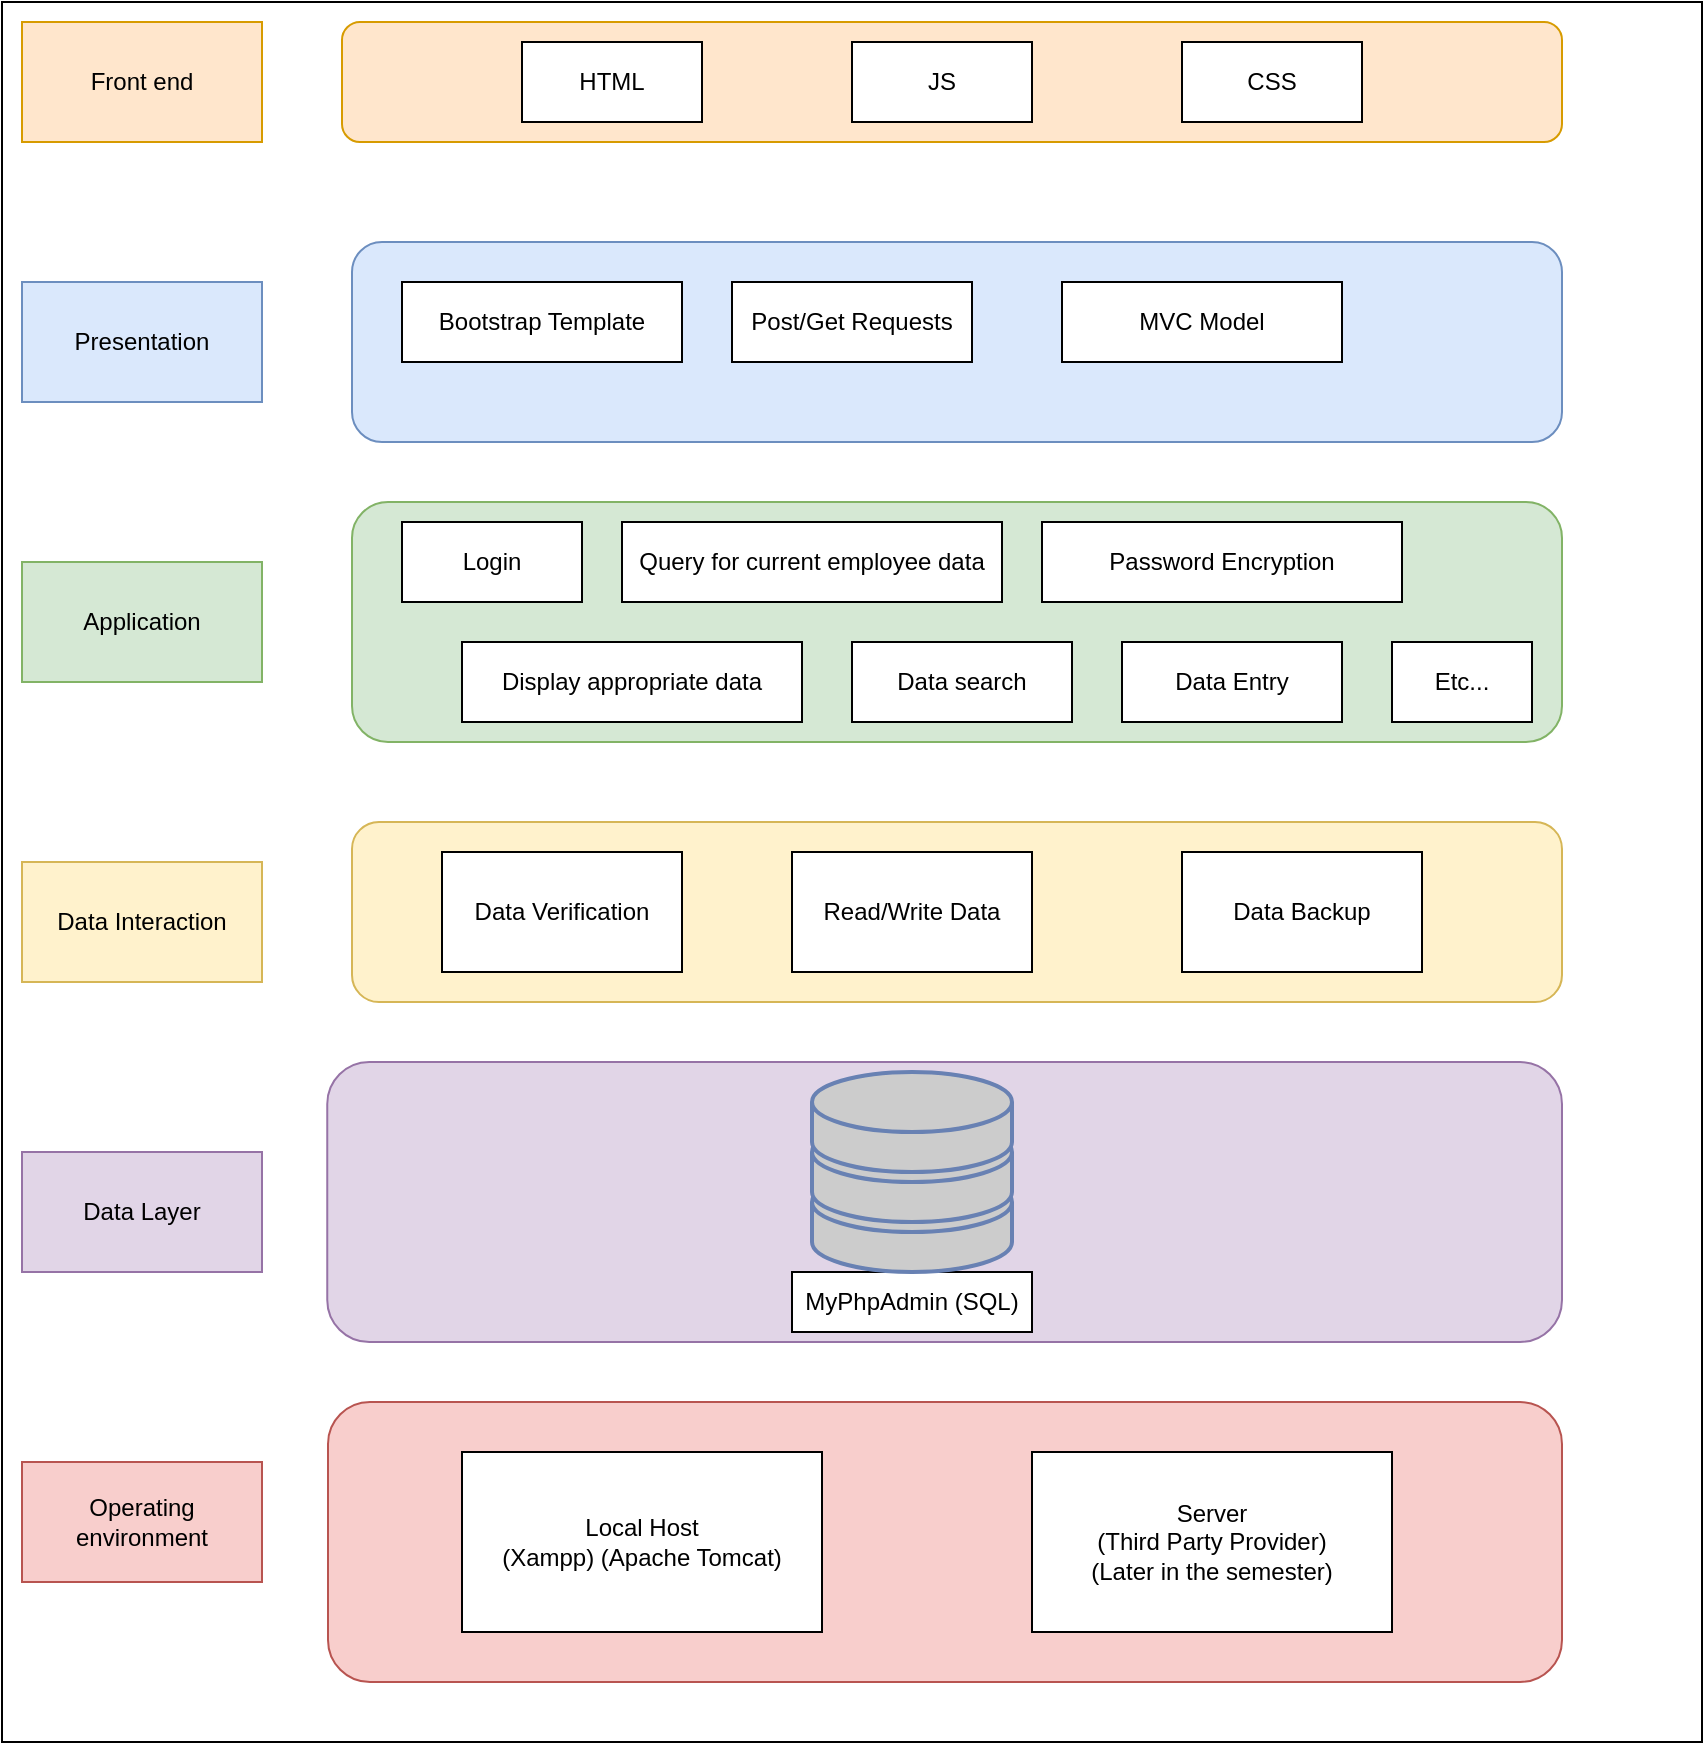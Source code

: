 <mxfile version="16.5.3" type="device"><diagram id="9m2MGdP4MX1buLjW8rne" name="Page-1"><mxGraphModel dx="1222" dy="1032" grid="1" gridSize="10" guides="1" tooltips="1" connect="1" arrows="1" fold="1" page="1" pageScale="1" pageWidth="850" pageHeight="1100" background="#FFFFFF" math="0" shadow="0"><root><mxCell id="0"/><mxCell id="1" parent="0"/><mxCell id="vXelR7xefRbhfBB64e-x-1" value="" style="rounded=0;whiteSpace=wrap;html=1;" vertex="1" parent="1"><mxGeometry width="850" height="870" as="geometry"/></mxCell><mxCell id="vXelR7xefRbhfBB64e-x-2" value="Front end" style="rounded=0;whiteSpace=wrap;html=1;fillColor=#ffe6cc;strokeColor=#d79b00;" vertex="1" parent="1"><mxGeometry x="10" y="10" width="120" height="60" as="geometry"/></mxCell><mxCell id="vXelR7xefRbhfBB64e-x-3" value="" style="rounded=1;whiteSpace=wrap;html=1;fillColor=#ffe6cc;strokeColor=#d79b00;" vertex="1" parent="1"><mxGeometry x="170" y="10" width="610" height="60" as="geometry"/></mxCell><mxCell id="vXelR7xefRbhfBB64e-x-4" value="HTML" style="rounded=0;whiteSpace=wrap;html=1;" vertex="1" parent="1"><mxGeometry x="260" y="20" width="90" height="40" as="geometry"/></mxCell><mxCell id="vXelR7xefRbhfBB64e-x-5" value="JS" style="rounded=0;whiteSpace=wrap;html=1;" vertex="1" parent="1"><mxGeometry x="425" y="20" width="90" height="40" as="geometry"/></mxCell><mxCell id="vXelR7xefRbhfBB64e-x-6" value="CSS" style="rounded=0;whiteSpace=wrap;html=1;" vertex="1" parent="1"><mxGeometry x="590" y="20" width="90" height="40" as="geometry"/></mxCell><mxCell id="vXelR7xefRbhfBB64e-x-7" value="Presentation" style="rounded=0;whiteSpace=wrap;html=1;fillColor=#dae8fc;strokeColor=#6c8ebf;" vertex="1" parent="1"><mxGeometry x="10" y="140" width="120" height="60" as="geometry"/></mxCell><mxCell id="vXelR7xefRbhfBB64e-x-8" value="" style="rounded=1;whiteSpace=wrap;html=1;fillColor=#dae8fc;strokeColor=#6c8ebf;" vertex="1" parent="1"><mxGeometry x="175" y="120" width="605" height="100" as="geometry"/></mxCell><mxCell id="vXelR7xefRbhfBB64e-x-9" value="MVC Model" style="rounded=0;whiteSpace=wrap;html=1;" vertex="1" parent="1"><mxGeometry x="530" y="140" width="140" height="40" as="geometry"/></mxCell><mxCell id="vXelR7xefRbhfBB64e-x-10" value="Application" style="rounded=0;whiteSpace=wrap;html=1;fillColor=#d5e8d4;strokeColor=#82b366;" vertex="1" parent="1"><mxGeometry x="10" y="280" width="120" height="60" as="geometry"/></mxCell><mxCell id="vXelR7xefRbhfBB64e-x-11" value="" style="rounded=1;whiteSpace=wrap;html=1;fillColor=#d5e8d4;strokeColor=#82b366;" vertex="1" parent="1"><mxGeometry x="175" y="250" width="605" height="120" as="geometry"/></mxCell><mxCell id="vXelR7xefRbhfBB64e-x-12" value="Login" style="rounded=0;whiteSpace=wrap;html=1;" vertex="1" parent="1"><mxGeometry x="200" y="260" width="90" height="40" as="geometry"/></mxCell><mxCell id="vXelR7xefRbhfBB64e-x-13" value="Query for current employee data" style="rounded=0;whiteSpace=wrap;html=1;" vertex="1" parent="1"><mxGeometry x="310" y="260" width="190" height="40" as="geometry"/></mxCell><mxCell id="vXelR7xefRbhfBB64e-x-14" value="Data Interaction" style="rounded=0;whiteSpace=wrap;html=1;fillColor=#fff2cc;strokeColor=#d6b656;" vertex="1" parent="1"><mxGeometry x="10" y="430" width="120" height="60" as="geometry"/></mxCell><mxCell id="vXelR7xefRbhfBB64e-x-15" value="" style="rounded=1;whiteSpace=wrap;html=1;fillColor=#fff2cc;strokeColor=#d6b656;" vertex="1" parent="1"><mxGeometry x="175" y="410" width="605" height="90" as="geometry"/></mxCell><mxCell id="vXelR7xefRbhfBB64e-x-16" value="Data Layer" style="rounded=0;whiteSpace=wrap;html=1;fillColor=#e1d5e7;strokeColor=#9673a6;" vertex="1" parent="1"><mxGeometry x="10" y="575" width="120" height="60" as="geometry"/></mxCell><mxCell id="vXelR7xefRbhfBB64e-x-17" value="" style="rounded=1;whiteSpace=wrap;html=1;fillColor=#e1d5e7;strokeColor=#9673a6;" vertex="1" parent="1"><mxGeometry x="162.63" y="530" width="617.37" height="140" as="geometry"/></mxCell><mxCell id="vXelR7xefRbhfBB64e-x-18" value="MyPhpAdmin (SQL)" style="rounded=0;whiteSpace=wrap;html=1;" vertex="1" parent="1"><mxGeometry x="395" y="635" width="120" height="30" as="geometry"/></mxCell><mxCell id="vXelR7xefRbhfBB64e-x-19" value="" style="fontColor=#0066CC;verticalAlign=top;verticalLabelPosition=bottom;labelPosition=center;align=center;html=1;outlineConnect=0;fillColor=#CCCCCC;strokeColor=#6881B3;gradientColor=none;gradientDirection=north;strokeWidth=2;shape=mxgraph.networks.storage;" vertex="1" parent="1"><mxGeometry x="405" y="535" width="100" height="100" as="geometry"/></mxCell><mxCell id="vXelR7xefRbhfBB64e-x-20" value="Read/Write Data" style="rounded=0;whiteSpace=wrap;html=1;" vertex="1" parent="1"><mxGeometry x="395" y="425" width="120" height="60" as="geometry"/></mxCell><mxCell id="vXelR7xefRbhfBB64e-x-21" value="Password Encryption" style="rounded=0;whiteSpace=wrap;html=1;" vertex="1" parent="1"><mxGeometry x="520" y="260" width="180" height="40" as="geometry"/></mxCell><mxCell id="vXelR7xefRbhfBB64e-x-22" value="Operating environment" style="rounded=0;whiteSpace=wrap;html=1;fillColor=#f8cecc;strokeColor=#b85450;" vertex="1" parent="1"><mxGeometry x="10" y="730" width="120" height="60" as="geometry"/></mxCell><mxCell id="vXelR7xefRbhfBB64e-x-23" value="" style="rounded=1;whiteSpace=wrap;html=1;fillColor=#f8cecc;strokeColor=#b85450;" vertex="1" parent="1"><mxGeometry x="163" y="700" width="617" height="140" as="geometry"/></mxCell><mxCell id="vXelR7xefRbhfBB64e-x-24" value="Local Host&lt;br&gt;(Xampp) (Apache Tomcat)" style="rounded=0;whiteSpace=wrap;html=1;" vertex="1" parent="1"><mxGeometry x="230" y="725" width="180" height="90" as="geometry"/></mxCell><mxCell id="vXelR7xefRbhfBB64e-x-25" value="Server&lt;br&gt;(Third Party Provider)&lt;br&gt;(Later in the semester)" style="rounded=0;whiteSpace=wrap;html=1;" vertex="1" parent="1"><mxGeometry x="515" y="725" width="180" height="90" as="geometry"/></mxCell><mxCell id="vXelR7xefRbhfBB64e-x-26" value="Data Verification" style="rounded=0;whiteSpace=wrap;html=1;" vertex="1" parent="1"><mxGeometry x="220" y="425" width="120" height="60" as="geometry"/></mxCell><mxCell id="vXelR7xefRbhfBB64e-x-27" value="Post/Get Requests" style="rounded=0;whiteSpace=wrap;html=1;" vertex="1" parent="1"><mxGeometry x="365" y="140" width="120" height="40" as="geometry"/></mxCell><mxCell id="vXelR7xefRbhfBB64e-x-28" value="Display appropriate data" style="rounded=0;whiteSpace=wrap;html=1;" vertex="1" parent="1"><mxGeometry x="230" y="320" width="170" height="40" as="geometry"/></mxCell><mxCell id="vXelR7xefRbhfBB64e-x-29" value="Data search" style="rounded=0;whiteSpace=wrap;html=1;" vertex="1" parent="1"><mxGeometry x="425" y="320" width="110" height="40" as="geometry"/></mxCell><mxCell id="vXelR7xefRbhfBB64e-x-30" value="Data Entry" style="rounded=0;whiteSpace=wrap;html=1;" vertex="1" parent="1"><mxGeometry x="560" y="320" width="110" height="40" as="geometry"/></mxCell><mxCell id="vXelR7xefRbhfBB64e-x-31" value="Etc..." style="rounded=0;whiteSpace=wrap;html=1;" vertex="1" parent="1"><mxGeometry x="695" y="320" width="70" height="40" as="geometry"/></mxCell><mxCell id="vXelR7xefRbhfBB64e-x-32" value="Data Backup" style="rounded=0;whiteSpace=wrap;html=1;" vertex="1" parent="1"><mxGeometry x="590" y="425" width="120" height="60" as="geometry"/></mxCell><mxCell id="vXelR7xefRbhfBB64e-x-33" value="Bootstrap Template" style="rounded=0;whiteSpace=wrap;html=1;" vertex="1" parent="1"><mxGeometry x="200" y="140" width="140" height="40" as="geometry"/></mxCell></root></mxGraphModel></diagram></mxfile>